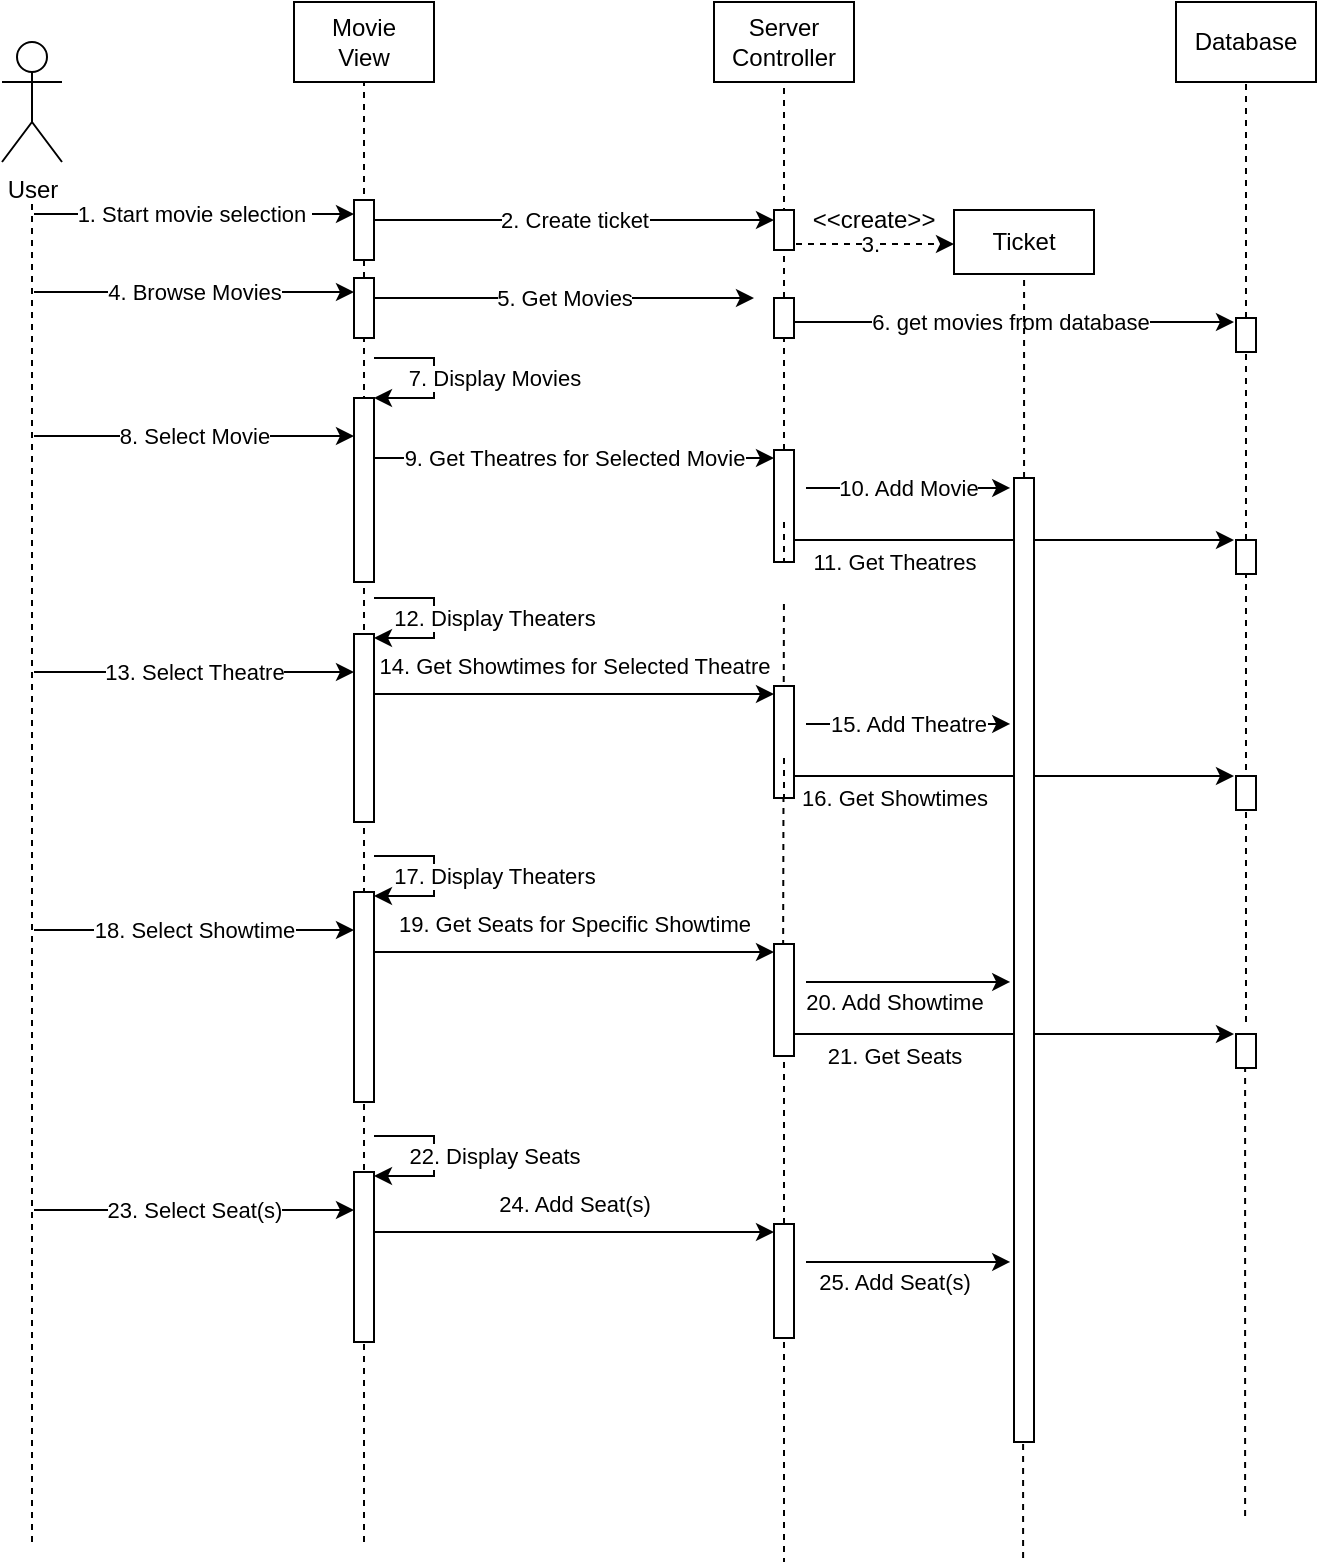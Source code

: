 <mxfile>
    <diagram id="HQVxqp-asWu2-7wyOobS" name="Page-1">
        <mxGraphModel dx="952" dy="733" grid="1" gridSize="10" guides="1" tooltips="1" connect="1" arrows="1" fold="1" page="1" pageScale="1" pageWidth="850" pageHeight="1100" background="#FFFFFF" math="0" shadow="0">
            <root>
                <mxCell id="0"/>
                <mxCell id="1" parent="0"/>
                <mxCell id="47" value="11. Get Theatres" style="endArrow=classic;html=1;rounded=0;labelBackgroundColor=#FFFFFF;fontColor=#000000;strokeColor=#000000;" edge="1" parent="1">
                    <mxGeometry x="-0.545" y="-11" width="50" height="50" relative="1" as="geometry">
                        <mxPoint x="440" y="349" as="sourcePoint"/>
                        <mxPoint x="660" y="349" as="targetPoint"/>
                        <mxPoint as="offset"/>
                    </mxGeometry>
                </mxCell>
                <mxCell id="2" value="User" style="shape=umlActor;verticalLabelPosition=bottom;verticalAlign=top;html=1;outlineConnect=0;strokeColor=#000000;fillColor=#FFFFFF;fontColor=#000000;" vertex="1" parent="1">
                    <mxGeometry x="44" y="100" width="30" height="60" as="geometry"/>
                </mxCell>
                <mxCell id="3" value="" style="endArrow=none;dashed=1;html=1;fontColor=#000000;strokeColor=#000000;" edge="1" parent="1">
                    <mxGeometry width="50" height="50" relative="1" as="geometry">
                        <mxPoint x="59" y="850" as="sourcePoint"/>
                        <mxPoint x="59" y="180" as="targetPoint"/>
                    </mxGeometry>
                </mxCell>
                <mxCell id="4" value="Movie&lt;br&gt;View" style="rounded=0;whiteSpace=wrap;html=1;fontColor=#000000;strokeColor=#000000;fillColor=#FFFFFF;" vertex="1" parent="1">
                    <mxGeometry x="190" y="80" width="70" height="40" as="geometry"/>
                </mxCell>
                <mxCell id="5" value="Server&lt;br&gt;Controller" style="rounded=0;whiteSpace=wrap;html=1;fontColor=#000000;strokeColor=#000000;fillColor=#FFFFFF;" vertex="1" parent="1">
                    <mxGeometry x="400" y="80" width="70" height="40" as="geometry"/>
                </mxCell>
                <mxCell id="6" value="Database" style="rounded=0;whiteSpace=wrap;html=1;fontColor=#000000;strokeColor=#000000;fillColor=#FFFFFF;" vertex="1" parent="1">
                    <mxGeometry x="631" y="80" width="70" height="40" as="geometry"/>
                </mxCell>
                <mxCell id="7" value="" style="endArrow=none;dashed=1;html=1;fontColor=#000000;strokeColor=#000000;entryX=0.5;entryY=1;entryDx=0;entryDy=0;startArrow=none;" edge="1" parent="1" source="13" target="4">
                    <mxGeometry width="50" height="50" relative="1" as="geometry">
                        <mxPoint x="225" y="570" as="sourcePoint"/>
                        <mxPoint x="225" y="180" as="targetPoint"/>
                    </mxGeometry>
                </mxCell>
                <mxCell id="8" value="" style="endArrow=none;dashed=1;html=1;fontColor=#000000;strokeColor=#000000;startArrow=none;" edge="1" parent="1" source="15">
                    <mxGeometry width="50" height="50" relative="1" as="geometry">
                        <mxPoint x="434.5" y="570" as="sourcePoint"/>
                        <mxPoint x="435" y="120" as="targetPoint"/>
                    </mxGeometry>
                </mxCell>
                <mxCell id="9" value="" style="endArrow=none;dashed=1;html=1;fontColor=#000000;strokeColor=#000000;startArrow=none;" edge="1" parent="1" source="17">
                    <mxGeometry width="50" height="50" relative="1" as="geometry">
                        <mxPoint x="665.5" y="570" as="sourcePoint"/>
                        <mxPoint x="666" y="120" as="targetPoint"/>
                    </mxGeometry>
                </mxCell>
                <mxCell id="12" value="5. Get Movies" style="endArrow=classic;html=1;labelBackgroundColor=#FFFFFF;fontColor=#000000;strokeColor=#000000;" edge="1" parent="1">
                    <mxGeometry width="50" height="50" relative="1" as="geometry">
                        <mxPoint x="230" y="228" as="sourcePoint"/>
                        <mxPoint x="420" y="228" as="targetPoint"/>
                    </mxGeometry>
                </mxCell>
                <mxCell id="13" value="" style="rounded=0;whiteSpace=wrap;html=1;fontColor=#000000;strokeColor=#000000;fillColor=#FFFFFF;" vertex="1" parent="1">
                    <mxGeometry x="220" y="218" width="10" height="30" as="geometry"/>
                </mxCell>
                <mxCell id="14" value="" style="endArrow=none;dashed=1;html=1;fontColor=#000000;strokeColor=#000000;entryX=0.5;entryY=1;entryDx=0;entryDy=0;" edge="1" parent="1" target="13">
                    <mxGeometry width="50" height="50" relative="1" as="geometry">
                        <mxPoint x="225" y="850" as="sourcePoint"/>
                        <mxPoint x="225" y="120" as="targetPoint"/>
                    </mxGeometry>
                </mxCell>
                <mxCell id="24" value="6. get movies from database" style="edgeStyle=none;html=1;labelBackgroundColor=#FFFFFF;fontColor=#000000;strokeColor=#000000;" edge="1" parent="1">
                    <mxGeometry relative="1" as="geometry">
                        <mxPoint x="660" y="240" as="targetPoint"/>
                        <mxPoint x="435" y="240" as="sourcePoint"/>
                    </mxGeometry>
                </mxCell>
                <mxCell id="15" value="" style="rounded=0;whiteSpace=wrap;html=1;fontColor=#000000;strokeColor=#000000;fillColor=#FFFFFF;" vertex="1" parent="1">
                    <mxGeometry x="430" y="228" width="10" height="20" as="geometry"/>
                </mxCell>
                <mxCell id="16" value="" style="endArrow=none;dashed=1;html=1;fontColor=#000000;strokeColor=#000000;startArrow=none;" edge="1" parent="1" source="37" target="15">
                    <mxGeometry width="50" height="50" relative="1" as="geometry">
                        <mxPoint x="434.5" y="570" as="sourcePoint"/>
                        <mxPoint x="435" y="120" as="targetPoint"/>
                    </mxGeometry>
                </mxCell>
                <mxCell id="17" value="" style="rounded=0;whiteSpace=wrap;html=1;fontColor=#000000;strokeColor=#000000;fillColor=#FFFFFF;" vertex="1" parent="1">
                    <mxGeometry x="661" y="238" width="10" height="17" as="geometry"/>
                </mxCell>
                <mxCell id="18" value="" style="endArrow=none;dashed=1;html=1;fontColor=#000000;strokeColor=#000000;startArrow=none;" edge="1" parent="1" source="45" target="17">
                    <mxGeometry width="50" height="50" relative="1" as="geometry">
                        <mxPoint x="665.5" y="570" as="sourcePoint"/>
                        <mxPoint x="666" y="120" as="targetPoint"/>
                    </mxGeometry>
                </mxCell>
                <mxCell id="23" value="4. Browse Movies" style="endArrow=classic;html=1;labelBackgroundColor=#FFFFFF;fontColor=#000000;strokeColor=#000000;" edge="1" parent="1">
                    <mxGeometry width="50" height="50" relative="1" as="geometry">
                        <mxPoint x="60" y="225" as="sourcePoint"/>
                        <mxPoint x="220" y="225" as="targetPoint"/>
                    </mxGeometry>
                </mxCell>
                <mxCell id="25" value="7. Display Movies" style="endArrow=classic;html=1;labelBackgroundColor=#FFFFFF;fontColor=#000000;strokeColor=#000000;edgeStyle=orthogonalEdgeStyle;rounded=0;" edge="1" parent="1">
                    <mxGeometry y="30" width="50" height="50" relative="1" as="geometry">
                        <mxPoint x="230" y="258" as="sourcePoint"/>
                        <mxPoint x="230" y="278" as="targetPoint"/>
                        <Array as="points">
                            <mxPoint x="260" y="258"/>
                            <mxPoint x="260" y="278"/>
                        </Array>
                        <mxPoint as="offset"/>
                    </mxGeometry>
                </mxCell>
                <mxCell id="26" value="" style="rounded=0;whiteSpace=wrap;html=1;fontColor=#000000;strokeColor=#000000;fillColor=#FFFFFF;" vertex="1" parent="1">
                    <mxGeometry x="220" y="278" width="10" height="92" as="geometry"/>
                </mxCell>
                <mxCell id="27" value="8. Select Movie" style="endArrow=classic;html=1;labelBackgroundColor=#FFFFFF;fontColor=#000000;strokeColor=#000000;" edge="1" parent="1">
                    <mxGeometry width="50" height="50" relative="1" as="geometry">
                        <mxPoint x="60" y="297" as="sourcePoint"/>
                        <mxPoint x="220" y="297" as="targetPoint"/>
                    </mxGeometry>
                </mxCell>
                <mxCell id="28" value="Ticket" style="rounded=0;whiteSpace=wrap;html=1;fontColor=#000000;strokeColor=#000000;fillColor=#FFFFFF;" vertex="1" parent="1">
                    <mxGeometry x="520" y="184" width="70" height="32" as="geometry"/>
                </mxCell>
                <mxCell id="29" value="2. Create ticket" style="endArrow=classic;html=1;labelBackgroundColor=#FFFFFF;fontColor=#000000;strokeColor=#000000;entryX=0;entryY=0.25;entryDx=0;entryDy=0;" edge="1" parent="1" target="32">
                    <mxGeometry width="50" height="50" relative="1" as="geometry">
                        <mxPoint x="230.0" y="189.0" as="sourcePoint"/>
                        <mxPoint x="420" y="189.0" as="targetPoint"/>
                    </mxGeometry>
                </mxCell>
                <mxCell id="30" value="" style="rounded=0;whiteSpace=wrap;html=1;fontColor=#000000;strokeColor=#000000;fillColor=#FFFFFF;" vertex="1" parent="1">
                    <mxGeometry x="220" y="179" width="10" height="30" as="geometry"/>
                </mxCell>
                <mxCell id="31" value="3." style="edgeStyle=none;html=1;labelBackgroundColor=#FFFFFF;fontColor=#000000;strokeColor=#000000;dashed=1;" edge="1" parent="1">
                    <mxGeometry relative="1" as="geometry">
                        <mxPoint x="520" y="201" as="targetPoint"/>
                        <mxPoint x="435" y="201" as="sourcePoint"/>
                    </mxGeometry>
                </mxCell>
                <mxCell id="32" value="" style="rounded=0;whiteSpace=wrap;html=1;fontColor=#000000;strokeColor=#000000;fillColor=#FFFFFF;" vertex="1" parent="1">
                    <mxGeometry x="430" y="184" width="10" height="20" as="geometry"/>
                </mxCell>
                <mxCell id="34" value="1. Start movie selection&amp;nbsp;" style="endArrow=classic;html=1;labelBackgroundColor=#FFFFFF;fontColor=#000000;strokeColor=#000000;" edge="1" parent="1">
                    <mxGeometry width="50" height="50" relative="1" as="geometry">
                        <mxPoint x="60.0" y="186" as="sourcePoint"/>
                        <mxPoint x="220.0" y="186" as="targetPoint"/>
                    </mxGeometry>
                </mxCell>
                <mxCell id="35" value="&amp;lt;&amp;lt;create&amp;gt;&amp;gt;" style="text;html=1;strokeColor=none;fillColor=none;align=center;verticalAlign=middle;whiteSpace=wrap;rounded=0;fontColor=#000000;" vertex="1" parent="1">
                    <mxGeometry x="450" y="174" width="60" height="30" as="geometry"/>
                </mxCell>
                <mxCell id="36" value="" style="endArrow=none;dashed=1;html=1;fontColor=#000000;strokeColor=#000000;startArrow=none;" edge="1" parent="1" source="40">
                    <mxGeometry width="50" height="50" relative="1" as="geometry">
                        <mxPoint x="555" y="570" as="sourcePoint"/>
                        <mxPoint x="555.035" y="216" as="targetPoint"/>
                    </mxGeometry>
                </mxCell>
                <mxCell id="38" value="9. Get Theatres for Selected Movie" style="endArrow=classic;html=1;labelBackgroundColor=#FFFFFF;fontColor=#000000;strokeColor=#000000;entryX=0;entryY=0;entryDx=0;entryDy=0;" edge="1" parent="1">
                    <mxGeometry width="50" height="50" relative="1" as="geometry">
                        <mxPoint x="230" y="308" as="sourcePoint"/>
                        <mxPoint x="430" y="308.0" as="targetPoint"/>
                    </mxGeometry>
                </mxCell>
                <mxCell id="37" value="" style="rounded=0;whiteSpace=wrap;html=1;fontColor=#000000;strokeColor=#000000;fillColor=#FFFFFF;" vertex="1" parent="1">
                    <mxGeometry x="430" y="304" width="10" height="56" as="geometry"/>
                </mxCell>
                <mxCell id="39" value="" style="endArrow=none;dashed=1;html=1;fontColor=#000000;strokeColor=#000000;startArrow=none;" edge="1" parent="1" target="37">
                    <mxGeometry width="50" height="50" relative="1" as="geometry">
                        <mxPoint x="435" y="340" as="sourcePoint"/>
                        <mxPoint x="434.985" y="248" as="targetPoint"/>
                    </mxGeometry>
                </mxCell>
                <mxCell id="41" value="" style="endArrow=none;dashed=1;html=1;fontColor=#000000;strokeColor=#000000;" edge="1" parent="1">
                    <mxGeometry width="50" height="50" relative="1" as="geometry">
                        <mxPoint x="554.55" y="858" as="sourcePoint"/>
                        <mxPoint x="554.55" y="798" as="targetPoint"/>
                    </mxGeometry>
                </mxCell>
                <mxCell id="42" value="10. Add Movie" style="endArrow=classic;html=1;rounded=0;labelBackgroundColor=#FFFFFF;fontColor=#000000;strokeColor=#000000;entryX=-0.789;entryY=0.026;entryDx=0;entryDy=0;entryPerimeter=0;" edge="1" parent="1">
                    <mxGeometry width="50" height="50" relative="1" as="geometry">
                        <mxPoint x="446" y="323" as="sourcePoint"/>
                        <mxPoint x="548.11" y="322.992" as="targetPoint"/>
                    </mxGeometry>
                </mxCell>
                <mxCell id="44" value="" style="endArrow=none;dashed=1;html=1;fontColor=#000000;strokeColor=#000000;" edge="1" parent="1">
                    <mxGeometry width="50" height="50" relative="1" as="geometry">
                        <mxPoint x="434.5" y="582" as="sourcePoint"/>
                        <mxPoint x="434.97" y="378" as="targetPoint"/>
                    </mxGeometry>
                </mxCell>
                <mxCell id="45" value="" style="rounded=0;whiteSpace=wrap;html=1;fontColor=#000000;strokeColor=#000000;fillColor=#FFFFFF;" vertex="1" parent="1">
                    <mxGeometry x="661" y="349" width="10" height="17" as="geometry"/>
                </mxCell>
                <mxCell id="46" value="" style="endArrow=none;dashed=1;html=1;fontColor=#000000;strokeColor=#000000;entryX=0.5;entryY=1;entryDx=0;entryDy=0;" edge="1" parent="1" target="45">
                    <mxGeometry width="50" height="50" relative="1" as="geometry">
                        <mxPoint x="666" y="590" as="sourcePoint"/>
                        <mxPoint x="665.98" y="378" as="targetPoint"/>
                    </mxGeometry>
                </mxCell>
                <mxCell id="48" value="12. Display Theaters" style="endArrow=classic;html=1;labelBackgroundColor=#FFFFFF;fontColor=#000000;strokeColor=#000000;edgeStyle=orthogonalEdgeStyle;rounded=0;" edge="1" parent="1">
                    <mxGeometry y="30" width="50" height="50" relative="1" as="geometry">
                        <mxPoint x="230" y="378" as="sourcePoint"/>
                        <mxPoint x="230" y="398" as="targetPoint"/>
                        <Array as="points">
                            <mxPoint x="260" y="378"/>
                            <mxPoint x="260" y="398"/>
                        </Array>
                        <mxPoint as="offset"/>
                    </mxGeometry>
                </mxCell>
                <mxCell id="49" value="16. Get Showtimes" style="endArrow=classic;html=1;rounded=0;labelBackgroundColor=#FFFFFF;fontColor=#000000;strokeColor=#000000;" edge="1" parent="1">
                    <mxGeometry x="-0.545" y="-11" width="50" height="50" relative="1" as="geometry">
                        <mxPoint x="440" y="467.0" as="sourcePoint"/>
                        <mxPoint x="660" y="467.0" as="targetPoint"/>
                        <mxPoint as="offset"/>
                    </mxGeometry>
                </mxCell>
                <mxCell id="50" value="" style="rounded=0;whiteSpace=wrap;html=1;fontColor=#000000;strokeColor=#000000;fillColor=#FFFFFF;" vertex="1" parent="1">
                    <mxGeometry x="220" y="396" width="10" height="94" as="geometry"/>
                </mxCell>
                <mxCell id="51" value="13. Select Theatre" style="endArrow=classic;html=1;labelBackgroundColor=#FFFFFF;fontColor=#000000;strokeColor=#000000;" edge="1" parent="1">
                    <mxGeometry width="50" height="50" relative="1" as="geometry">
                        <mxPoint x="60" y="415.0" as="sourcePoint"/>
                        <mxPoint x="220" y="415.0" as="targetPoint"/>
                    </mxGeometry>
                </mxCell>
                <mxCell id="52" value="14. Get Showtimes for Selected Theatre" style="endArrow=classic;html=1;labelBackgroundColor=#FFFFFF;fontColor=#000000;strokeColor=#000000;entryX=0;entryY=0;entryDx=0;entryDy=0;" edge="1" parent="1">
                    <mxGeometry y="14" width="50" height="50" relative="1" as="geometry">
                        <mxPoint x="230" y="426" as="sourcePoint"/>
                        <mxPoint x="430" y="426.0" as="targetPoint"/>
                        <mxPoint as="offset"/>
                    </mxGeometry>
                </mxCell>
                <mxCell id="53" value="" style="rounded=0;whiteSpace=wrap;html=1;fontColor=#000000;strokeColor=#000000;fillColor=#FFFFFF;" vertex="1" parent="1">
                    <mxGeometry x="430" y="422" width="10" height="56" as="geometry"/>
                </mxCell>
                <mxCell id="54" value="" style="endArrow=none;dashed=1;html=1;fontColor=#000000;strokeColor=#000000;startArrow=none;" edge="1" parent="1" target="53">
                    <mxGeometry width="50" height="50" relative="1" as="geometry">
                        <mxPoint x="435" y="458" as="sourcePoint"/>
                        <mxPoint x="434.985" y="366" as="targetPoint"/>
                    </mxGeometry>
                </mxCell>
                <mxCell id="55" value="15. Add Theatre" style="endArrow=classic;html=1;rounded=0;labelBackgroundColor=#FFFFFF;fontColor=#000000;strokeColor=#000000;entryX=-0.789;entryY=0.026;entryDx=0;entryDy=0;entryPerimeter=0;" edge="1" parent="1">
                    <mxGeometry width="50" height="50" relative="1" as="geometry">
                        <mxPoint x="446" y="441" as="sourcePoint"/>
                        <mxPoint x="548.11" y="440.992" as="targetPoint"/>
                    </mxGeometry>
                </mxCell>
                <mxCell id="56" value="" style="rounded=0;whiteSpace=wrap;html=1;fontColor=#000000;strokeColor=#000000;fillColor=#FFFFFF;" vertex="1" parent="1">
                    <mxGeometry x="661" y="467" width="10" height="17" as="geometry"/>
                </mxCell>
                <mxCell id="66" value="17. Display Theaters" style="endArrow=classic;html=1;labelBackgroundColor=#FFFFFF;fontColor=#000000;strokeColor=#000000;edgeStyle=orthogonalEdgeStyle;rounded=0;" edge="1" parent="1">
                    <mxGeometry y="30" width="50" height="50" relative="1" as="geometry">
                        <mxPoint x="230" y="507" as="sourcePoint"/>
                        <mxPoint x="230" y="527" as="targetPoint"/>
                        <Array as="points">
                            <mxPoint x="260" y="507"/>
                            <mxPoint x="260" y="527"/>
                        </Array>
                        <mxPoint as="offset"/>
                    </mxGeometry>
                </mxCell>
                <mxCell id="67" value="21. Get Seats" style="endArrow=classic;html=1;rounded=0;labelBackgroundColor=#FFFFFF;fontColor=#000000;strokeColor=#000000;" edge="1" parent="1">
                    <mxGeometry x="-0.545" y="-11" width="50" height="50" relative="1" as="geometry">
                        <mxPoint x="440" y="596" as="sourcePoint"/>
                        <mxPoint x="660" y="596" as="targetPoint"/>
                        <mxPoint as="offset"/>
                    </mxGeometry>
                </mxCell>
                <mxCell id="68" value="" style="rounded=0;whiteSpace=wrap;html=1;fontColor=#000000;strokeColor=#000000;fillColor=#FFFFFF;" vertex="1" parent="1">
                    <mxGeometry x="220" y="525" width="10" height="105" as="geometry"/>
                </mxCell>
                <mxCell id="69" value="18. Select Showtime" style="endArrow=classic;html=1;labelBackgroundColor=#FFFFFF;fontColor=#000000;strokeColor=#000000;" edge="1" parent="1">
                    <mxGeometry width="50" height="50" relative="1" as="geometry">
                        <mxPoint x="60" y="544" as="sourcePoint"/>
                        <mxPoint x="220" y="544" as="targetPoint"/>
                    </mxGeometry>
                </mxCell>
                <mxCell id="70" value="19. Get Seats for Specific Showtime" style="endArrow=classic;html=1;labelBackgroundColor=#FFFFFF;fontColor=#000000;strokeColor=#000000;entryX=0;entryY=0;entryDx=0;entryDy=0;" edge="1" parent="1">
                    <mxGeometry y="14" width="50" height="50" relative="1" as="geometry">
                        <mxPoint x="230" y="555" as="sourcePoint"/>
                        <mxPoint x="430" y="555.0" as="targetPoint"/>
                        <mxPoint as="offset"/>
                    </mxGeometry>
                </mxCell>
                <mxCell id="71" value="" style="rounded=0;whiteSpace=wrap;html=1;fontColor=#000000;strokeColor=#000000;fillColor=#FFFFFF;" vertex="1" parent="1">
                    <mxGeometry x="430" y="551" width="10" height="56" as="geometry"/>
                </mxCell>
                <mxCell id="72" value="" style="endArrow=none;dashed=1;html=1;fontColor=#000000;strokeColor=#000000;startArrow=none;entryX=0.5;entryY=0;entryDx=0;entryDy=0;" edge="1" parent="1" target="81">
                    <mxGeometry width="50" height="50" relative="1" as="geometry">
                        <mxPoint x="435" y="610" as="sourcePoint"/>
                        <mxPoint x="434.985" y="495" as="targetPoint"/>
                    </mxGeometry>
                </mxCell>
                <mxCell id="73" value="20. Add Showtime" style="endArrow=classic;html=1;rounded=0;labelBackgroundColor=#FFFFFF;fontColor=#000000;strokeColor=#000000;entryX=-0.789;entryY=0.026;entryDx=0;entryDy=0;entryPerimeter=0;" edge="1" parent="1">
                    <mxGeometry x="-0.138" y="-10" width="50" height="50" relative="1" as="geometry">
                        <mxPoint x="446" y="570" as="sourcePoint"/>
                        <mxPoint x="548.11" y="569.992" as="targetPoint"/>
                        <mxPoint as="offset"/>
                    </mxGeometry>
                </mxCell>
                <mxCell id="74" value="" style="rounded=0;whiteSpace=wrap;html=1;fontColor=#000000;strokeColor=#000000;fillColor=#FFFFFF;" vertex="1" parent="1">
                    <mxGeometry x="661" y="596" width="10" height="17" as="geometry"/>
                </mxCell>
                <mxCell id="76" value="22. Display Seats" style="endArrow=classic;html=1;labelBackgroundColor=#FFFFFF;fontColor=#000000;strokeColor=#000000;edgeStyle=orthogonalEdgeStyle;rounded=0;" edge="1" parent="1">
                    <mxGeometry y="30" width="50" height="50" relative="1" as="geometry">
                        <mxPoint x="230" y="647" as="sourcePoint"/>
                        <mxPoint x="230" y="667" as="targetPoint"/>
                        <Array as="points">
                            <mxPoint x="260" y="647"/>
                            <mxPoint x="260" y="667"/>
                        </Array>
                        <mxPoint as="offset"/>
                    </mxGeometry>
                </mxCell>
                <mxCell id="78" value="" style="rounded=0;whiteSpace=wrap;html=1;fontColor=#000000;strokeColor=#000000;fillColor=#FFFFFF;" vertex="1" parent="1">
                    <mxGeometry x="220" y="665" width="10" height="85" as="geometry"/>
                </mxCell>
                <mxCell id="79" value="23. Select Seat(s)" style="endArrow=classic;html=1;labelBackgroundColor=#FFFFFF;fontColor=#000000;strokeColor=#000000;" edge="1" parent="1">
                    <mxGeometry width="50" height="50" relative="1" as="geometry">
                        <mxPoint x="60" y="684" as="sourcePoint"/>
                        <mxPoint x="220" y="684" as="targetPoint"/>
                    </mxGeometry>
                </mxCell>
                <mxCell id="80" value="24. Add Seat(s)" style="endArrow=classic;html=1;labelBackgroundColor=#FFFFFF;fontColor=#000000;strokeColor=#000000;entryX=0;entryY=0;entryDx=0;entryDy=0;" edge="1" parent="1">
                    <mxGeometry y="14" width="50" height="50" relative="1" as="geometry">
                        <mxPoint x="230" y="695" as="sourcePoint"/>
                        <mxPoint x="430" y="695.0" as="targetPoint"/>
                        <mxPoint as="offset"/>
                    </mxGeometry>
                </mxCell>
                <mxCell id="81" value="" style="rounded=0;whiteSpace=wrap;html=1;fontColor=#000000;strokeColor=#000000;fillColor=#FFFFFF;" vertex="1" parent="1">
                    <mxGeometry x="430" y="691" width="10" height="57" as="geometry"/>
                </mxCell>
                <mxCell id="82" value="" style="endArrow=none;dashed=1;html=1;fontColor=#000000;strokeColor=#000000;startArrow=none;" edge="1" parent="1">
                    <mxGeometry width="50" height="50" relative="1" as="geometry">
                        <mxPoint x="435" y="750" as="sourcePoint"/>
                        <mxPoint x="435" y="860" as="targetPoint"/>
                    </mxGeometry>
                </mxCell>
                <mxCell id="83" value="25. Add Seat(s)" style="endArrow=classic;html=1;rounded=0;labelBackgroundColor=#FFFFFF;fontColor=#000000;strokeColor=#000000;entryX=-0.789;entryY=0.026;entryDx=0;entryDy=0;entryPerimeter=0;" edge="1" parent="1">
                    <mxGeometry x="-0.138" y="-10" width="50" height="50" relative="1" as="geometry">
                        <mxPoint x="446" y="710" as="sourcePoint"/>
                        <mxPoint x="548.11" y="709.992" as="targetPoint"/>
                        <mxPoint as="offset"/>
                    </mxGeometry>
                </mxCell>
                <mxCell id="85" value="" style="endArrow=none;dashed=1;html=1;fontColor=#000000;strokeColor=#000000;entryX=0.5;entryY=1;entryDx=0;entryDy=0;" edge="1" parent="1">
                    <mxGeometry width="50" height="50" relative="1" as="geometry">
                        <mxPoint x="665.55" y="837" as="sourcePoint"/>
                        <mxPoint x="665.55" y="613" as="targetPoint"/>
                    </mxGeometry>
                </mxCell>
                <mxCell id="40" value="" style="rounded=0;whiteSpace=wrap;html=1;fontColor=#000000;strokeColor=#000000;fillColor=#FFFFFF;" vertex="1" parent="1">
                    <mxGeometry x="550" y="318" width="10" height="482" as="geometry"/>
                </mxCell>
            </root>
        </mxGraphModel>
    </diagram>
</mxfile>